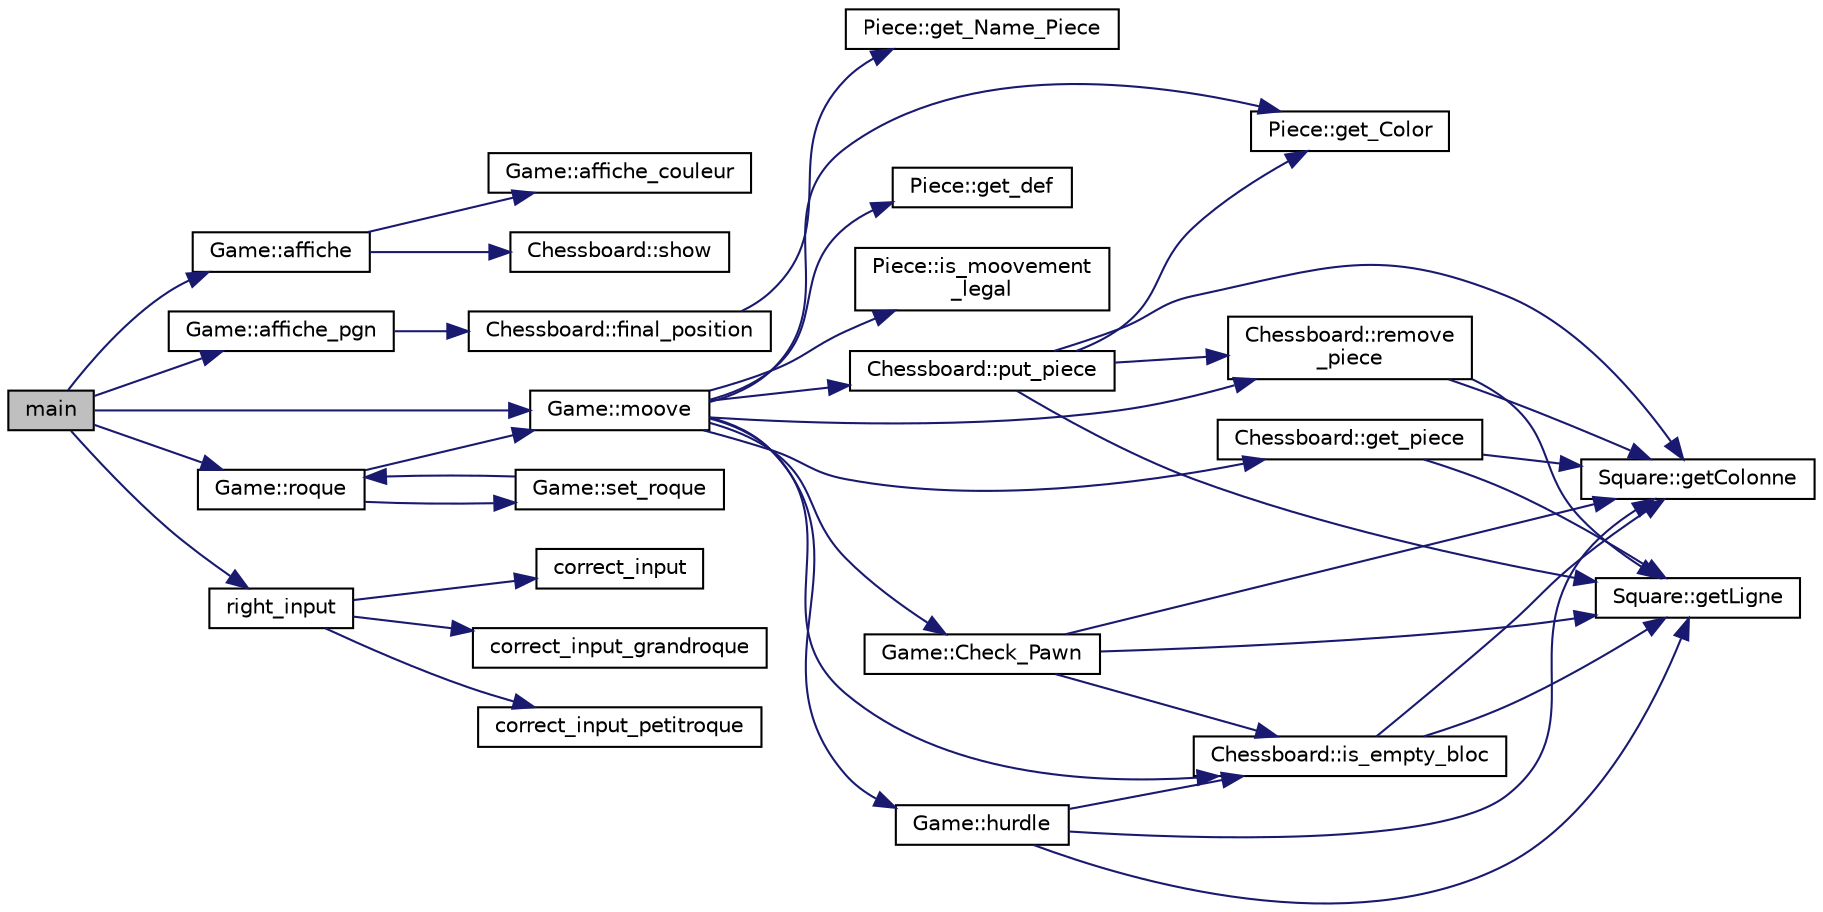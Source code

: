 digraph "main"
{
 // LATEX_PDF_SIZE
  edge [fontname="Helvetica",fontsize="10",labelfontname="Helvetica",labelfontsize="10"];
  node [fontname="Helvetica",fontsize="10",shape=record];
  rankdir="LR";
  Node1 [label="main",height=0.2,width=0.4,color="black", fillcolor="grey75", style="filled", fontcolor="black",tooltip=" "];
  Node1 -> Node2 [color="midnightblue",fontsize="10",style="solid",fontname="Helvetica"];
  Node2 [label="Game::affiche",height=0.2,width=0.4,color="black", fillcolor="white", style="filled",URL="$d9/d68/classGame.html#a0d421bbb8ab615c9d7a3b13ffcda161f",tooltip="affiche l'échiquier grâce à la méthode affiche() de la classe Echiquier affiche la couleur devant jou..."];
  Node2 -> Node3 [color="midnightblue",fontsize="10",style="solid",fontname="Helvetica"];
  Node3 [label="Game::affiche_couleur",height=0.2,width=0.4,color="black", fillcolor="white", style="filled",URL="$d9/d68/classGame.html#ae9540336405edcbbbcb599aeae01fea0",tooltip=" "];
  Node2 -> Node4 [color="midnightblue",fontsize="10",style="solid",fontname="Helvetica"];
  Node4 [label="Chessboard::show",height=0.2,width=0.4,color="black", fillcolor="white", style="filled",URL="$df/d81/classChessboard.html#aff092748eafdb201da03c247a0aa064a",tooltip="affiche l'échiquier dans le terminal"];
  Node1 -> Node5 [color="midnightblue",fontsize="10",style="solid",fontname="Helvetica"];
  Node5 [label="Game::affiche_pgn",height=0.2,width=0.4,color="black", fillcolor="white", style="filled",URL="$d9/d68/classGame.html#a088203d7f976366b73c038e0db0ae55a",tooltip="s'occupe de l'affichage final au format pgn"];
  Node5 -> Node6 [color="midnightblue",fontsize="10",style="solid",fontname="Helvetica"];
  Node6 [label="Chessboard::final_position",height=0.2,width=0.4,color="black", fillcolor="white", style="filled",URL="$df/d81/classChessboard.html#a964d18040457b83fad3cb3a1a9a3a16f",tooltip="la position finale du jeu sous une forme canonique, on récupère le contenu de chaque case en parcouta..."];
  Node6 -> Node7 [color="midnightblue",fontsize="10",style="solid",fontname="Helvetica"];
  Node7 [label="Piece::get_Name_Piece",height=0.2,width=0.4,color="black", fillcolor="white", style="filled",URL="$d5/df0/classPiece.html#a622d60ffe801afa5d6dc2a9404e13c84",tooltip="renvoie le nom de la pièce"];
  Node1 -> Node8 [color="midnightblue",fontsize="10",style="solid",fontname="Helvetica"];
  Node8 [label="Game::moove",height=0.2,width=0.4,color="black", fillcolor="white", style="filled",URL="$d9/d68/classGame.html#a8db1fa47863a7a67ecb06327474d9612",tooltip="gestion du déplacement suite à la saisie du coup doit faire appel aux méthodes de vérification de val..."];
  Node8 -> Node9 [color="midnightblue",fontsize="10",style="solid",fontname="Helvetica"];
  Node9 [label="Game::Check_Pawn",height=0.2,width=0.4,color="black", fillcolor="white", style="filled",URL="$d9/d68/classGame.html#a9835abc8805f0185697fe1b8beb609f3",tooltip="s'occupe des vérifications spécifiques aux pions comme la prise, la prise en passant,..."];
  Node9 -> Node10 [color="midnightblue",fontsize="10",style="solid",fontname="Helvetica"];
  Node10 [label="Square::getColonne",height=0.2,width=0.4,color="black", fillcolor="white", style="filled",URL="$d3/d72/classSquare.html#ae75d936ad361d2ff001b289f1d914ab8",tooltip="fonction qui renvoie la colonne où se trouve la pièce"];
  Node9 -> Node11 [color="midnightblue",fontsize="10",style="solid",fontname="Helvetica"];
  Node11 [label="Square::getLigne",height=0.2,width=0.4,color="black", fillcolor="white", style="filled",URL="$d3/d72/classSquare.html#a4fa5008593aaff1c8ffc038541e4586c",tooltip="fonction qui renvoie la ligne où se trouve la pièce"];
  Node9 -> Node12 [color="midnightblue",fontsize="10",style="solid",fontname="Helvetica"];
  Node12 [label="Chessboard::is_empty_bloc",height=0.2,width=0.4,color="black", fillcolor="white", style="filled",URL="$df/d81/classChessboard.html#a1c28aa76c3eae36503efa734abc8d3f1",tooltip="indique le statut de la case (libre/occupée)."];
  Node12 -> Node10 [color="midnightblue",fontsize="10",style="solid",fontname="Helvetica"];
  Node12 -> Node11 [color="midnightblue",fontsize="10",style="solid",fontname="Helvetica"];
  Node8 -> Node13 [color="midnightblue",fontsize="10",style="solid",fontname="Helvetica"];
  Node13 [label="Piece::get_Color",height=0.2,width=0.4,color="black", fillcolor="white", style="filled",URL="$d5/df0/classPiece.html#a43c3f26ef40bed56c375fd3490c659d8",tooltip="renvoie la couleur de la pièce"];
  Node8 -> Node14 [color="midnightblue",fontsize="10",style="solid",fontname="Helvetica"];
  Node14 [label="Piece::get_def",height=0.2,width=0.4,color="black", fillcolor="white", style="filled",URL="$d5/df0/classPiece.html#a4adcf2e30cdd2e973bc0704f8eb7b647",tooltip="renvoie le type de pièce"];
  Node8 -> Node15 [color="midnightblue",fontsize="10",style="solid",fontname="Helvetica"];
  Node15 [label="Chessboard::get_piece",height=0.2,width=0.4,color="black", fillcolor="white", style="filled",URL="$df/d81/classChessboard.html#a919c8fa5906e0aaf902cd35a71c670e5",tooltip="vérifie que l'on reste dans les dimensions de l'échiquier"];
  Node15 -> Node10 [color="midnightblue",fontsize="10",style="solid",fontname="Helvetica"];
  Node15 -> Node11 [color="midnightblue",fontsize="10",style="solid",fontname="Helvetica"];
  Node8 -> Node16 [color="midnightblue",fontsize="10",style="solid",fontname="Helvetica"];
  Node16 [label="Game::hurdle",height=0.2,width=0.4,color="black", fillcolor="white", style="filled",URL="$d9/d68/classGame.html#aa5ae5c0ea00796532383def9ef8ed5c6",tooltip="vérifie que la pièce ne passe pas au-dessus d'une autre lors de son déplacement. On distingue trois d..."];
  Node16 -> Node10 [color="midnightblue",fontsize="10",style="solid",fontname="Helvetica"];
  Node16 -> Node11 [color="midnightblue",fontsize="10",style="solid",fontname="Helvetica"];
  Node16 -> Node12 [color="midnightblue",fontsize="10",style="solid",fontname="Helvetica"];
  Node8 -> Node12 [color="midnightblue",fontsize="10",style="solid",fontname="Helvetica"];
  Node8 -> Node17 [color="midnightblue",fontsize="10",style="solid",fontname="Helvetica"];
  Node17 [label="Piece::is_moovement\l_legal",height=0.2,width=0.4,color="black", fillcolor="white", style="filled",URL="$d5/df0/classPiece.html#ab2b303d5f0ff13899c0e662f70f96d2b",tooltip="vérifie si le déplacement est possible"];
  Node8 -> Node18 [color="midnightblue",fontsize="10",style="solid",fontname="Helvetica"];
  Node18 [label="Chessboard::put_piece",height=0.2,width=0.4,color="black", fillcolor="white", style="filled",URL="$df/d81/classChessboard.html#a1b5dfe224dabc92ed01ed11667ba61a2",tooltip="pose une pièce à la case spécifiée La pose est possile si la case est vide ou si elle contient une pi..."];
  Node18 -> Node13 [color="midnightblue",fontsize="10",style="solid",fontname="Helvetica"];
  Node18 -> Node10 [color="midnightblue",fontsize="10",style="solid",fontname="Helvetica"];
  Node18 -> Node11 [color="midnightblue",fontsize="10",style="solid",fontname="Helvetica"];
  Node18 -> Node19 [color="midnightblue",fontsize="10",style="solid",fontname="Helvetica"];
  Node19 [label="Chessboard::remove\l_piece",height=0.2,width=0.4,color="black", fillcolor="white", style="filled",URL="$df/d81/classChessboard.html#aedb59c02419b9dfc6527346fdf9d7acb",tooltip="place un pointeur nul sur la case origine"];
  Node19 -> Node10 [color="midnightblue",fontsize="10",style="solid",fontname="Helvetica"];
  Node19 -> Node11 [color="midnightblue",fontsize="10",style="solid",fontname="Helvetica"];
  Node8 -> Node19 [color="midnightblue",fontsize="10",style="solid",fontname="Helvetica"];
  Node1 -> Node20 [color="midnightblue",fontsize="10",style="solid",fontname="Helvetica"];
  Node20 [label="right_input",height=0.2,width=0.4,color="black", fillcolor="white", style="filled",URL="$dd/d66/echecs_8cpp.html#abcad6571107dc5263f7cab498de642b4",tooltip="On vérifie si la commande rentrée est correcte et renvoie le numéro du déplacement."];
  Node20 -> Node21 [color="midnightblue",fontsize="10",style="solid",fontname="Helvetica"];
  Node21 [label="correct_input",height=0.2,width=0.4,color="black", fillcolor="white", style="filled",URL="$dd/d66/echecs_8cpp.html#ade76fd8a6f9734fa7c70e7f747be9b96",tooltip="On vérifie si la commande rentrée est correcte."];
  Node20 -> Node22 [color="midnightblue",fontsize="10",style="solid",fontname="Helvetica"];
  Node22 [label="correct_input_grandroque",height=0.2,width=0.4,color="black", fillcolor="white", style="filled",URL="$dd/d66/echecs_8cpp.html#aa5e90a5746399f1195222da5d30211fc",tooltip="On vérifie si la commande rentrée est correcte pour le grand roque."];
  Node20 -> Node23 [color="midnightblue",fontsize="10",style="solid",fontname="Helvetica"];
  Node23 [label="correct_input_petitroque",height=0.2,width=0.4,color="black", fillcolor="white", style="filled",URL="$dd/d66/echecs_8cpp.html#a84bd4be358b9e5d72bb6b14890527a2d",tooltip="On vérifie si la commande rentrée est correcte pour le petit roque."];
  Node1 -> Node24 [color="midnightblue",fontsize="10",style="solid",fontname="Helvetica"];
  Node24 [label="Game::roque",height=0.2,width=0.4,color="black", fillcolor="white", style="filled",URL="$d9/d68/classGame.html#ac6bf6130a938fc687f418e77d5c9aa95",tooltip="si un roque est demandé, il faut spécifier les cases de départ et d'arrivée du roi et de la tour,..."];
  Node24 -> Node8 [color="midnightblue",fontsize="10",style="solid",fontname="Helvetica"];
  Node24 -> Node25 [color="midnightblue",fontsize="10",style="solid",fontname="Helvetica"];
  Node25 [label="Game::set_roque",height=0.2,width=0.4,color="black", fillcolor="white", style="filled",URL="$d9/d68/classGame.html#abcdda5e3d466a365c84fefaf27a30ece",tooltip="change la valeur de roque_en_cours"];
  Node25 -> Node24 [color="midnightblue",fontsize="10",style="solid",fontname="Helvetica"];
}
